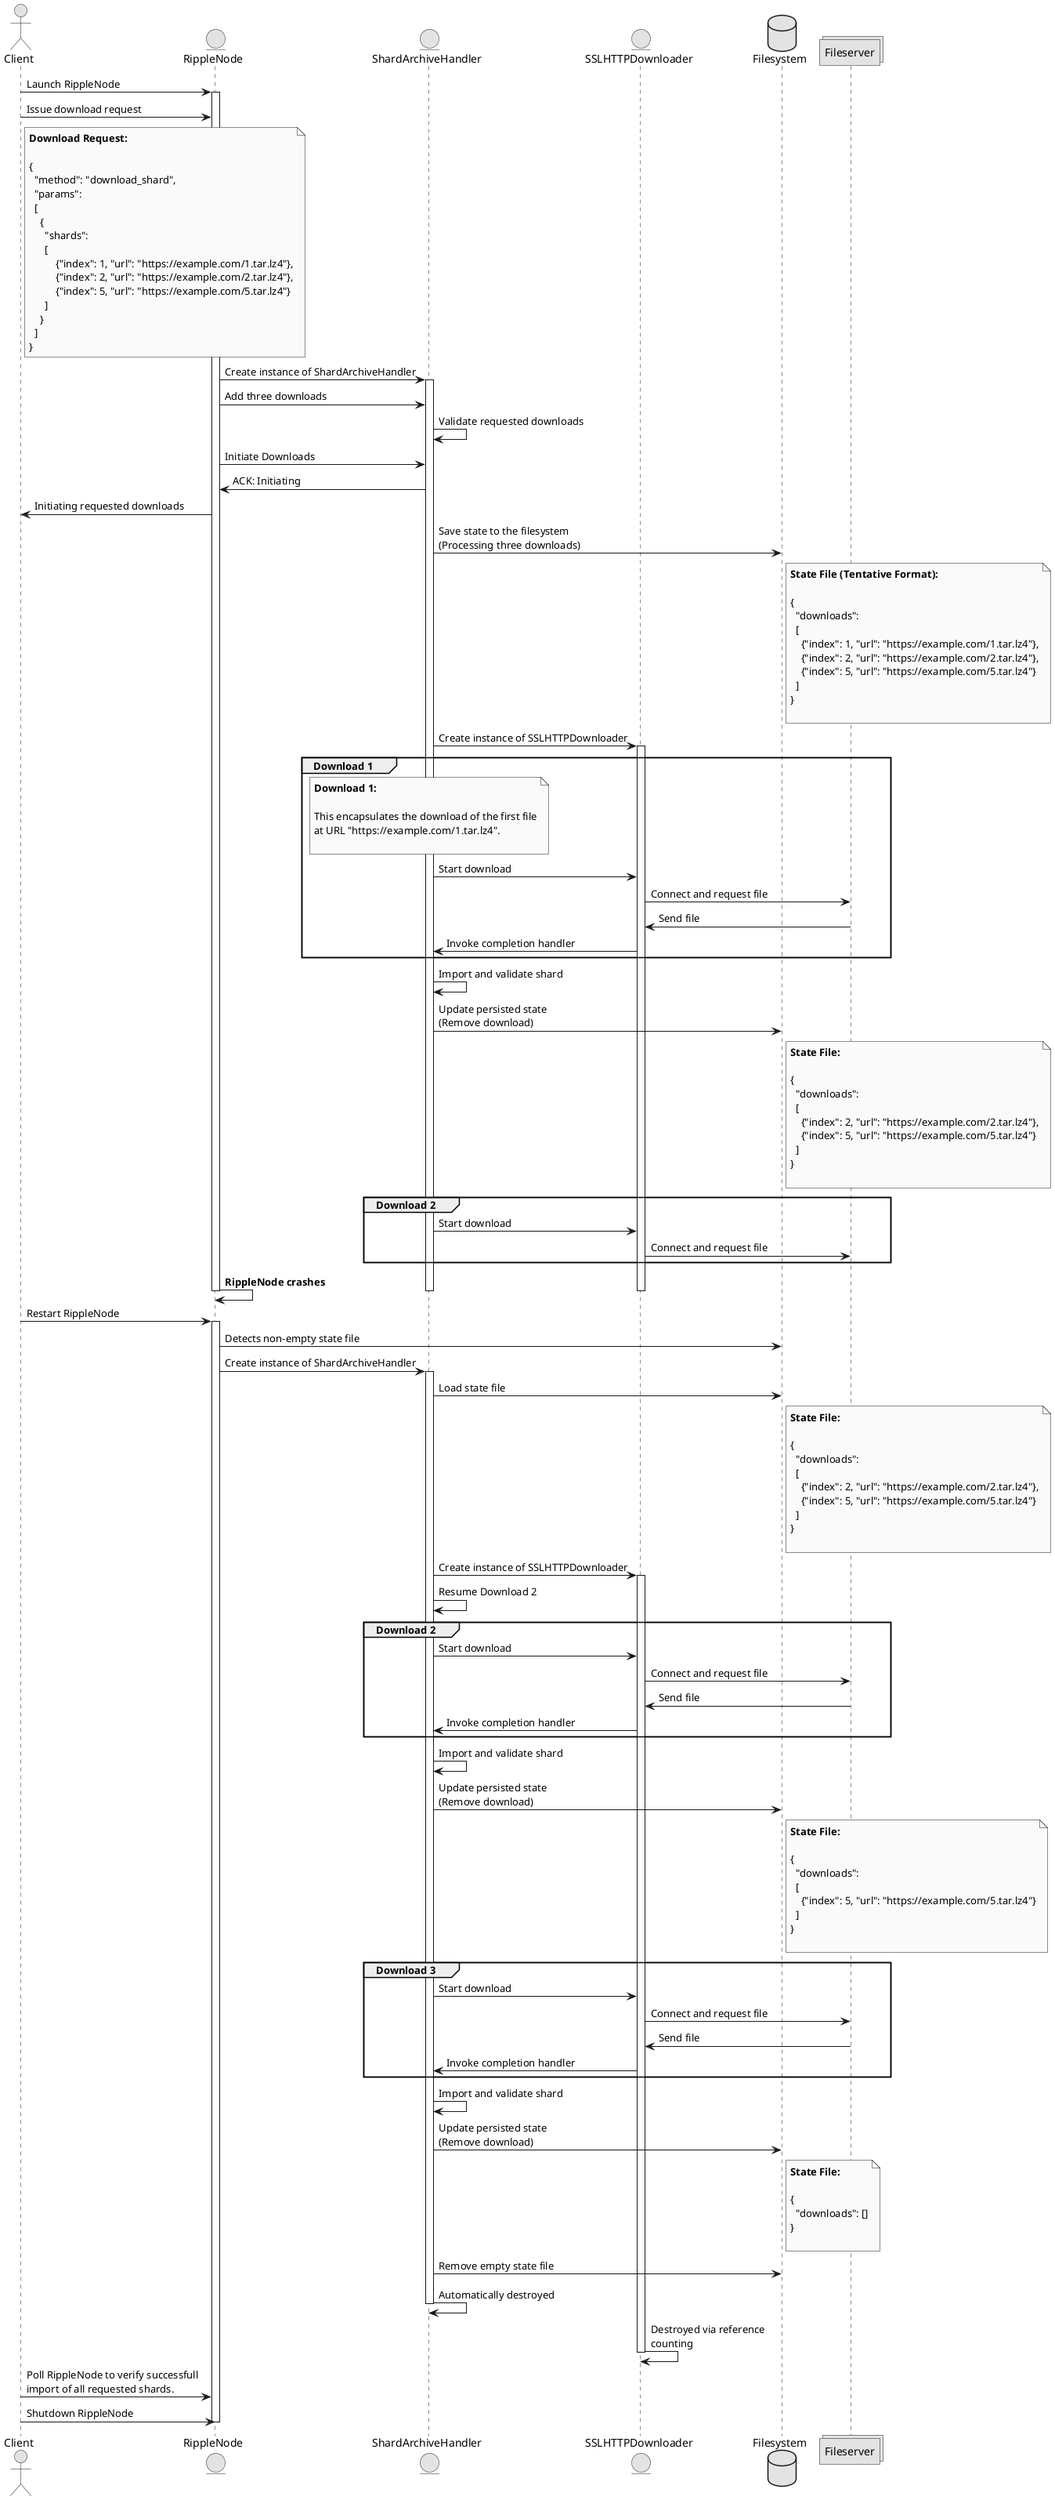 @startuml


skinparam shadowing false

/'
skinparam sequence {
	ArrowColor #e1e4e8
	ActorBorderColor #e1e4e8
	DatabaseBorderColor #e1e4e8
	LifeLineBorderColor Black
	LifeLineBackgroundColor #d3d6d9

	ParticipantBorderColor DeepSkyBlue
	ParticipantBackgroundColor DodgerBlue
	ParticipantFontName Impact
	ParticipantFontSize 17
	ParticipantFontColor #A9DCDF

  NoteBackgroundColor #6a737d

	ActorBackgroundColor #f6f8fa
	ActorFontColor #6a737d
	ActorFontSize 17
	ActorFontName Aapex

	EntityBackgroundColor #f6f8fa
	EntityFontColor #6a737d
	EntityFontSize 17
	EntityFontName Aapex

	DatabaseBackgroundColor #f6f8fa
	DatabaseFontColor #6a737d
	DatabaseFontSize 17
	DatabaseFontName Aapex

	CollectionsBackgroundColor #f6f8fa
	ActorFontColor #6a737d
	ActorFontSize 17
	ActorFontName Aapex
}

skinparam note {
  BackgroundColor #fafbfc
  BorderColor #e1e4e8
}
'/

skinparam monochrome true

actor Client as c
entity RippleNode as rn
entity ShardArchiveHandler as sa
entity SSLHTTPDownloader as d
database Filesystem as fs
collections Fileserver as s

c -> rn: Launch RippleNode
activate rn

c -> rn: Issue download request

note right of c
  **Download Request:**

  {
    "method": "download_shard",
    "params":
    [
      {
        "shards":
        [
            {"index": 1, "url": "https://example.com/1.tar.lz4"},
            {"index": 2, "url": "https://example.com/2.tar.lz4"},
            {"index": 5, "url": "https://example.com/5.tar.lz4"}
        ]
      }
    ]
  }
end note

rn -> sa: Create instance of ShardArchiveHandler
activate sa

rn -> sa: Add three downloads
sa -> sa: Validate requested downloads

rn -> sa: Initiate Downloads
sa -> rn: ACK: Initiating
rn -> c: Initiating requested downloads

sa -> fs: Save state to the filesystem\n(Processing three downloads)

note right of fs
  **State File (Tentative Format):**

  {
    "downloads":
    [
      {"index": 1, "url": "https://example.com/1.tar.lz4"},
      {"index": 2, "url": "https://example.com/2.tar.lz4"},
      {"index": 5, "url": "https://example.com/5.tar.lz4"}
    ]
  }

end note

sa -> d: Create instance of SSLHTTPDownloader
activate d

group Download 1

  note over sa
    **Download 1:**

    This encapsulates the download of the first file
    at URL "https://example.com/1.tar.lz4".

  end note

  sa -> d: Start download

  d -> s: Connect and request file
  s -> d: Send file
  d -> sa: Invoke completion handler

end

sa -> sa: Import and validate shard

sa -> fs: Update persisted state\n(Remove download)

note right of fs
  **State File:**

  {
    "downloads":
    [
      {"index": 2, "url": "https://example.com/2.tar.lz4"},
      {"index": 5, "url": "https://example.com/5.tar.lz4"}
    ]
  }

end note

group Download 2

  sa -> d: Start download

  d -> s: Connect and request file

end

rn -> rn: **RippleNode crashes**

deactivate sa
deactivate rn
deactivate d

c -> rn: Restart RippleNode
activate rn

rn -> fs: Detects non-empty state file

rn -> sa: Create instance of ShardArchiveHandler
activate sa

sa -> fs: Load state file

note right of fs
  **State File:**

  {
    "downloads":
    [
      {"index": 2, "url": "https://example.com/2.tar.lz4"},
      {"index": 5, "url": "https://example.com/5.tar.lz4"}
    ]
  }

end note

sa -> d: Create instance of SSLHTTPDownloader
activate d

sa -> sa: Resume Download 2

group Download 2

  sa -> d: Start download

  d -> s: Connect and request file
  s -> d: Send file
  d -> sa: Invoke completion handler

end

sa -> sa: Import and validate shard

sa -> fs: Update persisted state \n(Remove download)

note right of fs
  **State File:**

  {
    "downloads":
    [
      {"index": 5, "url": "https://example.com/5.tar.lz4"}
    ]
  }

end note

group Download 3

  sa -> d: Start download

  d -> s: Connect and request file
  s -> d: Send file
  d -> sa: Invoke completion handler

end

sa -> sa: Import and validate shard

sa -> fs: Update persisted state \n(Remove download)

note right of fs
  **State File:**

  {
    "downloads": []
  }

end note

sa -> fs: Remove empty state file

sa -> sa: Automatically destroyed
deactivate sa

d -> d: Destroyed via reference\ncounting
deactivate d

c -> rn: Poll RippleNode to verify successfull\nimport of all requested shards.
c -> rn: Shutdown RippleNode

deactivate rn

@enduml
